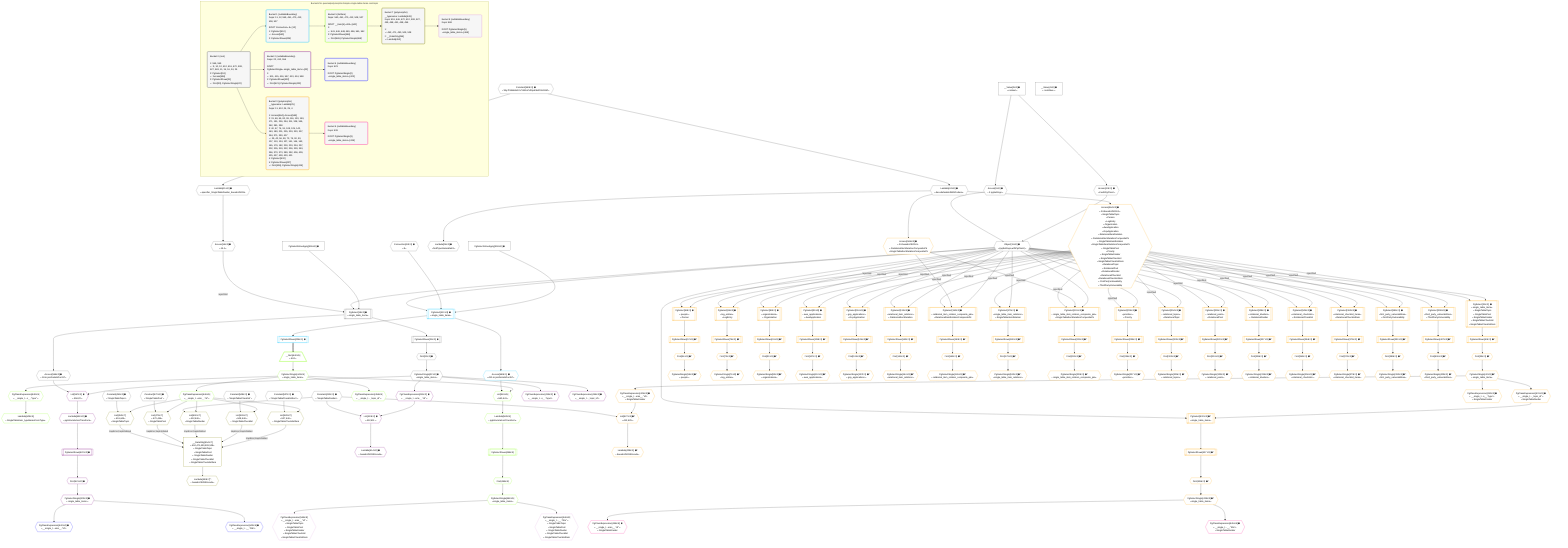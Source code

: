 %%{init: {'themeVariables': { 'fontSize': '12px'}}}%%
graph TD
    classDef path fill:#eee,stroke:#000,color:#000
    classDef plan fill:#fff,stroke-width:1px,color:#000
    classDef itemplan fill:#fff,stroke-width:2px,color:#000
    classDef unbatchedplan fill:#dff,stroke-width:1px,color:#000
    classDef sideeffectplan fill:#fcc,stroke-width:2px,color:#000
    classDef bucket fill:#f6f6f6,color:#000,stroke-width:2px,text-align:left

    subgraph "Buckets for queries/polymorphic/simple-single-table-items-root-topic"
    Bucket0("Bucket 0 (root)<br /><br />1: 555, 559<br />ᐳ: 9, 10, 12, 412, 451, 470, 508, 527, 563, 11, 15, 16, 24, 25<br />2: PgSelect[18]<br />ᐳ: Access[556]<br />3: PgSelectRows[21]<br />ᐳ: First[20], PgSelectSingle[22]"):::bucket
    Bucket1("Bucket 1 (nullableBoundary)<br />Deps: 11, 12, 559, 451, 470, 412, 508, 527<br /><br />ROOT Connectionᐸ8ᐳ[12]<br />1: PgSelect[410]<br />ᐳ: Access[560]<br />2: PgSelectRows[424]"):::bucket
    Bucket2("Bucket 2 (nullableBoundary)<br />Deps: 22, 412, 556<br /><br />ROOT PgSelectSingleᐸsingle_table_itemsᐳ[22]<br />1: <br />ᐳ: 411, 415, 416, 557, 413, 414, 558<br />2: PgSelectRows[422]<br />ᐳ: First[421], PgSelectSingle[423]"):::bucket
    Bucket3("Bucket 3 (polymorphic)<br />__typename: Lambda[25]<br />Deps: 11, 412, 24, 25, 4<br /><br />1: Access[564], Access[565]<br />2: 31, 48, 65, 82, 99, 116, 133, 153, 171, 191, 226, 294, 311, 328, 345, 362, 381, 398<br />3: 40, 57, 74, 91, 108, 125, 142, 163, 180, 201, 235, 303, 320, 337, 354, 371, 390, 407<br />ᐳ: 39, 42, 56, 59, 73, 76, 90, 93, 107, 110, 124, 127, 141, 144, 162, 165, 179, 182, 200, 203, 234, 237, 302, 305, 319, 322, 336, 339, 353, 356, 370, 373, 389, 392, 406, 409, 425, 427, 428, 430, 431<br />4: PgSelect[432]<br />5: PgSelectRows[437]<br />ᐳ: First[436], PgSelectSingle[439]"):::bucket
    Bucket4("Bucket 4 (nullableBoundary)<br />Deps: 423<br /><br />ROOT PgSelectSingle{2}ᐸsingle_table_itemsᐳ[423]"):::bucket
    Bucket5("Bucket 5 (listItem)<br />Deps: 560, 451, 470, 412, 508, 527<br /><br />ROOT __Item{5}ᐸ424ᐳ[440]<br />1: <br />ᐳ: 441, 446, 448, 449, 456, 561, 562<br />2: PgSelectRows[466]<br />ᐳ: First[465], PgSelectSingle[468]"):::bucket
    Bucket6("Bucket 6 (nullableBoundary)<br />Deps: 439<br /><br />ROOT PgSelectSingle{3}ᐸsingle_table_itemsᐳ[439]"):::bucket
    Bucket7("Bucket 7 (polymorphic)<br />__typename: Lambda[449]<br />Deps: 451, 446, 470, 412, 508, 527, 449, 468, 441, 448, 456<br /><br />1: <br />ᐳ: 452, 471, 490, 509, 528<br />2: __DataOnly[454]<br />ᐳ: Lambda[453]"):::bucket
    Bucket8("Bucket 8 (nullableBoundary)<br />Deps: 468<br /><br />ROOT PgSelectSingle{5}ᐸsingle_table_itemsᐳ[468]"):::bucket
    end
    Bucket0 --> Bucket1 & Bucket2 & Bucket3
    Bucket1 --> Bucket5
    Bucket2 --> Bucket4
    Bucket3 --> Bucket6
    Bucket5 --> Bucket7
    Bucket7 --> Bucket8

    %% plan dependencies
    PgSelect18[["PgSelect[18∈0] ➊<br />ᐸsingle_table_itemsᐳ"]]:::plan
    Object11{{"Object[11∈0] ➊<br />ᐸ{pgSettings,withPgClient}ᐳ"}}:::plan
    Access16{{"Access[16∈0] ➊<br />ᐸ15.1ᐳ"}}:::plan
    PgSelectInlineApply555["PgSelectInlineApply[555∈0] ➊"]:::plan
    Access16 -->|rejectNull| PgSelect18
    Object11 & PgSelectInlineApply555 --> PgSelect18
    Access9{{"Access[9∈0] ➊<br />ᐸ2.pgSettingsᐳ"}}:::plan
    Access10{{"Access[10∈0] ➊<br />ᐸ2.withPgClientᐳ"}}:::plan
    Access9 & Access10 --> Object11
    __Value2["__Value[2∈0] ➊<br />ᐸcontextᐳ"]:::plan
    __Value2 --> Access9
    __Value2 --> Access10
    Lambda15{{"Lambda[15∈0] ➊<br />ᐸspecifier_SingleTableDivider_base64JSONᐳ"}}:::plan
    Constant563{{"Constant[563∈0] ➊<br />ᐸ'WyJTaW5nbGVUYWJsZURpdmlkZXIiLDNd'ᐳ"}}:::plan
    Constant563 --> Lambda15
    Lambda15 --> Access16
    First20{{"First[20∈0] ➊"}}:::plan
    PgSelectRows21[["PgSelectRows[21∈0] ➊"]]:::plan
    PgSelectRows21 --> First20
    PgSelect18 --> PgSelectRows21
    PgSelectSingle22{{"PgSelectSingle[22∈0] ➊<br />ᐸsingle_table_itemsᐳ"}}:::plan
    First20 --> PgSelectSingle22
    Lambda24{{"Lambda[24∈0] ➊<br />ᐸdecodeNodeIdWithCodecsᐳ"}}:::plan
    Constant563 --> Lambda24
    Lambda25{{"Lambda[25∈0] ➊<br />ᐸfindTypeNameMatchᐳ"}}:::plan
    Lambda24 --> Lambda25
    Access556{{"Access[556∈0] ➊<br />ᐸ18.m.joinDetailsFor417ᐳ"}}:::plan
    PgSelect18 --> Access556
    __Value4["__Value[4∈0] ➊<br />ᐸrootValueᐳ"]:::plan
    Connection12{{"Connection[12∈0] ➊<br />ᐸ8ᐳ"}}:::plan
    Constant412{{"Constant[412∈0] ➊<br />ᐸ'SingleTableDivider'ᐳ"}}:::plan
    Constant451{{"Constant[451∈0] ➊<br />ᐸ'SingleTableTopic'ᐳ"}}:::plan
    Constant470{{"Constant[470∈0] ➊<br />ᐸ'SingleTablePost'ᐳ"}}:::plan
    Constant508{{"Constant[508∈0] ➊<br />ᐸ'SingleTableChecklist'ᐳ"}}:::plan
    Constant527{{"Constant[527∈0] ➊<br />ᐸ'SingleTableChecklistItem'ᐳ"}}:::plan
    PgSelectInlineApply559["PgSelectInlineApply[559∈0] ➊"]:::plan
    PgSelect410[["PgSelect[410∈1] ➊<br />ᐸsingle_table_itemsᐳ"]]:::plan
    Object11 & Connection12 & PgSelectInlineApply559 --> PgSelect410
    PgSelectRows424[["PgSelectRows[424∈1] ➊"]]:::plan
    PgSelect410 --> PgSelectRows424
    Access560{{"Access[560∈1] ➊<br />ᐸ410.m.joinDetailsFor457ᐳ"}}:::plan
    PgSelect410 --> Access560
    List561{{"List[561∈5]<br />ᐸ560,441ᐳ"}}:::plan
    PgSelectSingle441{{"PgSelectSingle[441∈5]<br />ᐸsingle_table_itemsᐳ"}}:::plan
    Access560 & PgSelectSingle441 --> List561
    __Item440[/"__Item[440∈5]<br />ᐸ424ᐳ"\]:::itemplan
    PgSelectRows424 ==> __Item440
    __Item440 --> PgSelectSingle441
    PgClassExpression446{{"PgClassExpression[446∈5]<br />ᐸ__single_t...ems__.”id”ᐳ"}}:::plan
    PgSelectSingle441 --> PgClassExpression446
    PgClassExpression448{{"PgClassExpression[448∈5]<br />ᐸ__single_t...s__.”type”ᐳ"}}:::plan
    PgSelectSingle441 --> PgClassExpression448
    Lambda449{{"Lambda[449∈5]<br />ᐸSingleTableItem_typeNameFromTypeᐳ"}}:::plan
    PgClassExpression448 --> Lambda449
    PgClassExpression456{{"PgClassExpression[456∈5]<br />ᐸ__single_t..._topic_id”ᐳ"}}:::plan
    PgSelectSingle441 --> PgClassExpression456
    First465{{"First[465∈5]"}}:::plan
    PgSelectRows466[["PgSelectRows[466∈5]"]]:::plan
    PgSelectRows466 --> First465
    Lambda562{{"Lambda[562∈5]<br />ᐸpgInlineViaJoinTransformᐳ"}}:::plan
    Lambda562 --> PgSelectRows466
    PgSelectSingle468{{"PgSelectSingle[468∈5]<br />ᐸsingle_table_itemsᐳ"}}:::plan
    First465 --> PgSelectSingle468
    List561 --> Lambda562
    __DataOnly454["__DataOnly[454∈7]<br />ᐸ452,471,490,509,528ᐳ<br />ᐳSingleTableTopic<br />ᐳSingleTablePost<br />ᐳSingleTableDivider<br />ᐳSingleTableChecklist<br />ᐳSingleTableChecklistItem"]:::plan
    List452{{"List[452∈7]<br />ᐸ451,446ᐳ<br />ᐳSingleTableTopic"}}:::plan
    List471{{"List[471∈7]<br />ᐸ470,446ᐳ<br />ᐳSingleTablePost"}}:::plan
    List490{{"List[490∈7]<br />ᐸ412,446ᐳ<br />ᐳSingleTableDivider"}}:::plan
    List509{{"List[509∈7]<br />ᐸ508,446ᐳ<br />ᐳSingleTableChecklist"}}:::plan
    List528{{"List[528∈7]<br />ᐸ527,446ᐳ<br />ᐳSingleTableChecklistItem"}}:::plan
    List452 -->|"trapError;trapInhibited"| __DataOnly454
    List471 -->|"trapError;trapInhibited"| __DataOnly454
    List490 -->|"trapError;trapInhibited"| __DataOnly454
    List509 -->|"trapError;trapInhibited"| __DataOnly454
    List528 -->|"trapError;trapInhibited"| __DataOnly454
    Constant451 & PgClassExpression446 --> List452
    Constant470 & PgClassExpression446 --> List471
    Constant412 & PgClassExpression446 --> List490
    Constant508 & PgClassExpression446 --> List509
    Constant527 & PgClassExpression446 --> List528
    Lambda453{{"Lambda[453∈7]^<br />ᐸbase64JSONEncodeᐳ"}}:::plan
    __DataOnly454 --> Lambda453
    PgClassExpression545{{"PgClassExpression[545∈8]<br />ᐸ__single_t...ems__.”id”ᐳ<br />ᐳSingleTableTopic<br />ᐳSingleTablePost<br />ᐳSingleTableDivider<br />ᐳSingleTableChecklist<br />ᐳSingleTableChecklistItem"}}:::plan
    PgSelectSingle468 --> PgClassExpression545
    PgClassExpression546{{"PgClassExpression[546∈8]<br />ᐸ__single_t...__.”title”ᐳ<br />ᐳSingleTableTopic<br />ᐳSingleTablePost<br />ᐳSingleTableDivider<br />ᐳSingleTableChecklist<br />ᐳSingleTableChecklistItem"}}:::plan
    PgSelectSingle468 --> PgClassExpression546
    List413{{"List[413∈2] ➊<br />ᐸ412,411ᐳ"}}:::plan
    PgClassExpression411{{"PgClassExpression[411∈2] ➊<br />ᐸ__single_t...ems__.”id”ᐳ"}}:::plan
    Constant412 & PgClassExpression411 --> List413
    List557{{"List[557∈2] ➊<br />ᐸ556,22ᐳ"}}:::plan
    Access556 & PgSelectSingle22 --> List557
    PgSelectSingle22 --> PgClassExpression411
    Lambda414{{"Lambda[414∈2] ➊<br />ᐸbase64JSONEncodeᐳ"}}:::plan
    List413 --> Lambda414
    PgClassExpression415{{"PgClassExpression[415∈2] ➊<br />ᐸ__single_t...s__.”type”ᐳ"}}:::plan
    PgSelectSingle22 --> PgClassExpression415
    PgClassExpression416{{"PgClassExpression[416∈2] ➊<br />ᐸ__single_t..._topic_id”ᐳ"}}:::plan
    PgSelectSingle22 --> PgClassExpression416
    First421{{"First[421∈2] ➊"}}:::plan
    PgSelectRows422[["PgSelectRows[422∈2] ➊"]]:::plan
    PgSelectRows422 --> First421
    Lambda558{{"Lambda[558∈2] ➊<br />ᐸpgInlineViaJoinTransformᐳ"}}:::plan
    Lambda558 --> PgSelectRows422
    PgSelectSingle423{{"PgSelectSingle[423∈2] ➊<br />ᐸsingle_table_itemsᐳ"}}:::plan
    First421 --> PgSelectSingle423
    List557 --> Lambda558
    PgClassExpression442{{"PgClassExpression[442∈4] ➊<br />ᐸ__single_t...ems__.”id”ᐳ"}}:::plan
    PgSelectSingle423 --> PgClassExpression442
    PgClassExpression443{{"PgClassExpression[443∈4] ➊<br />ᐸ__single_t...__.”title”ᐳ"}}:::plan
    PgSelectSingle423 --> PgClassExpression443
    PgSelect153[["PgSelect[153∈3] ➊<br />ᐸrelational_item_relation_composite_pksᐳ<br />ᐳRelationalItemRelationCompositePk"]]:::plan
    Access564{{"Access[564∈3] ➊<br />ᐸ24.base64JSON.1ᐳ<br />ᐳSingleTableTopic<br />ᐳPerson<br />ᐳLogEntry<br />ᐳOrganization<br />ᐳAwsApplication<br />ᐳGcpApplication<br />ᐳRelationalItemRelation<br />ᐳRelationalItemRelationCompositePk<br />ᐳSingleTableItemRelation<br />ᐳSingleTableItemRelationCompositePk<br />ᐳSingleTablePost<br />ᐳPriority<br />ᐳSingleTableDivider<br />ᐳSingleTableChecklist<br />ᐳSingleTableChecklistItem<br />ᐳRelationalTopic<br />ᐳRelationalPost<br />ᐳRelationalDivider<br />ᐳRelationalChecklist<br />ᐳRelationalChecklistItem<br />ᐳFirstPartyVulnerability<br />ᐳThirdPartyVulnerability"}}:::plan
    Access565{{"Access[565∈3] ➊<br />ᐸ24.base64JSON.2ᐳ<br />ᐳRelationalItemRelationCompositePk<br />ᐳSingleTableItemRelationCompositePk"}}:::plan
    Access564 -->|rejectNull| PgSelect153
    Access565 -->|rejectNull| PgSelect153
    Object11 --> PgSelect153
    PgSelect191[["PgSelect[191∈3] ➊<br />ᐸsingle_table_item_relation_composite_pksᐳ<br />ᐳSingleTableItemRelationCompositePk"]]:::plan
    Access564 -->|rejectNull| PgSelect191
    Access565 -->|rejectNull| PgSelect191
    Object11 --> PgSelect191
    PgSelect31[["PgSelect[31∈3] ➊<br />ᐸsingle_table_itemsᐳ<br />ᐳSingleTableTopic<br />ᐳSingleTablePost<br />ᐳSingleTableDivider<br />ᐳSingleTableChecklist<br />ᐳSingleTableChecklistItem"]]:::plan
    Access564 -->|rejectNull| PgSelect31
    Object11 --> PgSelect31
    PgSelect48[["PgSelect[48∈3] ➊<br />ᐸpeopleᐳ<br />ᐳPerson"]]:::plan
    Access564 -->|rejectNull| PgSelect48
    Object11 --> PgSelect48
    PgSelect65[["PgSelect[65∈3] ➊<br />ᐸlog_entriesᐳ<br />ᐳLogEntry"]]:::plan
    Access564 -->|rejectNull| PgSelect65
    Object11 --> PgSelect65
    PgSelect82[["PgSelect[82∈3] ➊<br />ᐸorganizationsᐳ<br />ᐳOrganization"]]:::plan
    Access564 -->|rejectNull| PgSelect82
    Object11 --> PgSelect82
    PgSelect99[["PgSelect[99∈3] ➊<br />ᐸaws_applicationsᐳ<br />ᐳAwsApplication"]]:::plan
    Access564 -->|rejectNull| PgSelect99
    Object11 --> PgSelect99
    PgSelect116[["PgSelect[116∈3] ➊<br />ᐸgcp_applicationsᐳ<br />ᐳGcpApplication"]]:::plan
    Access564 -->|rejectNull| PgSelect116
    Object11 --> PgSelect116
    PgSelect133[["PgSelect[133∈3] ➊<br />ᐸrelational_item_relationsᐳ<br />ᐳRelationalItemRelation"]]:::plan
    Access564 -->|rejectNull| PgSelect133
    Object11 --> PgSelect133
    PgSelect171[["PgSelect[171∈3] ➊<br />ᐸsingle_table_item_relationsᐳ<br />ᐳSingleTableItemRelation"]]:::plan
    Access564 -->|rejectNull| PgSelect171
    Object11 --> PgSelect171
    PgSelect226[["PgSelect[226∈3] ➊<br />ᐸprioritiesᐳ<br />ᐳPriority"]]:::plan
    Access564 -->|rejectNull| PgSelect226
    Object11 --> PgSelect226
    PgSelect294[["PgSelect[294∈3] ➊<br />ᐸrelational_topicsᐳ<br />ᐳRelationalTopic"]]:::plan
    Access564 -->|rejectNull| PgSelect294
    Object11 --> PgSelect294
    PgSelect311[["PgSelect[311∈3] ➊<br />ᐸrelational_postsᐳ<br />ᐳRelationalPost"]]:::plan
    Access564 -->|rejectNull| PgSelect311
    Object11 --> PgSelect311
    PgSelect328[["PgSelect[328∈3] ➊<br />ᐸrelational_dividersᐳ<br />ᐳRelationalDivider"]]:::plan
    Access564 -->|rejectNull| PgSelect328
    Object11 --> PgSelect328
    PgSelect345[["PgSelect[345∈3] ➊<br />ᐸrelational_checklistsᐳ<br />ᐳRelationalChecklist"]]:::plan
    Access564 -->|rejectNull| PgSelect345
    Object11 --> PgSelect345
    PgSelect362[["PgSelect[362∈3] ➊<br />ᐸrelational_checklist_itemsᐳ<br />ᐳRelationalChecklistItem"]]:::plan
    Access564 -->|rejectNull| PgSelect362
    Object11 --> PgSelect362
    PgSelect381[["PgSelect[381∈3] ➊<br />ᐸfirst_party_vulnerabilitiesᐳ<br />ᐳFirstPartyVulnerability"]]:::plan
    Access564 -->|rejectNull| PgSelect381
    Object11 --> PgSelect381
    PgSelect398[["PgSelect[398∈3] ➊<br />ᐸthird_party_vulnerabilitiesᐳ<br />ᐳThirdPartyVulnerability"]]:::plan
    Access564 -->|rejectNull| PgSelect398
    Object11 --> PgSelect398
    List427{{"List[427∈3] ➊^<br />ᐸ412,425ᐳ"}}:::plan
    PgClassExpression425{{"PgClassExpression[425∈3] ➊<br />ᐸ__single_t...ems__.”id”ᐳ<br />ᐳSingleTableDivider"}}:::plan
    Constant412 & PgClassExpression425 --> List427
    PgSelect432[["PgSelect[432∈3] ➊^<br />ᐸsingle_table_itemsᐳ"]]:::plan
    PgClassExpression431{{"PgClassExpression[431∈3] ➊<br />ᐸ__single_t..._topic_id”ᐳ<br />ᐳSingleTableDivider"}}:::plan
    Object11 & PgClassExpression431 --> PgSelect432
    First39{{"First[39∈3] ➊^"}}:::plan
    PgSelectRows40[["PgSelectRows[40∈3] ➊^"]]:::plan
    PgSelectRows40 --> First39
    PgSelect31 --> PgSelectRows40
    PgSelectSingle42{{"PgSelectSingle[42∈3] ➊^<br />ᐸsingle_table_itemsᐳ"}}:::plan
    First39 --> PgSelectSingle42
    First56{{"First[56∈3] ➊^"}}:::plan
    PgSelectRows57[["PgSelectRows[57∈3] ➊^"]]:::plan
    PgSelectRows57 --> First56
    PgSelect48 --> PgSelectRows57
    PgSelectSingle59{{"PgSelectSingle[59∈3] ➊^<br />ᐸpeopleᐳ"}}:::plan
    First56 --> PgSelectSingle59
    First73{{"First[73∈3] ➊^"}}:::plan
    PgSelectRows74[["PgSelectRows[74∈3] ➊^"]]:::plan
    PgSelectRows74 --> First73
    PgSelect65 --> PgSelectRows74
    PgSelectSingle76{{"PgSelectSingle[76∈3] ➊^<br />ᐸlog_entriesᐳ"}}:::plan
    First73 --> PgSelectSingle76
    First90{{"First[90∈3] ➊^"}}:::plan
    PgSelectRows91[["PgSelectRows[91∈3] ➊^"]]:::plan
    PgSelectRows91 --> First90
    PgSelect82 --> PgSelectRows91
    PgSelectSingle93{{"PgSelectSingle[93∈3] ➊^<br />ᐸorganizationsᐳ"}}:::plan
    First90 --> PgSelectSingle93
    First107{{"First[107∈3] ➊^"}}:::plan
    PgSelectRows108[["PgSelectRows[108∈3] ➊^"]]:::plan
    PgSelectRows108 --> First107
    PgSelect99 --> PgSelectRows108
    PgSelectSingle110{{"PgSelectSingle[110∈3] ➊^<br />ᐸaws_applicationsᐳ"}}:::plan
    First107 --> PgSelectSingle110
    First124{{"First[124∈3] ➊^"}}:::plan
    PgSelectRows125[["PgSelectRows[125∈3] ➊^"]]:::plan
    PgSelectRows125 --> First124
    PgSelect116 --> PgSelectRows125
    PgSelectSingle127{{"PgSelectSingle[127∈3] ➊^<br />ᐸgcp_applicationsᐳ"}}:::plan
    First124 --> PgSelectSingle127
    First141{{"First[141∈3] ➊^"}}:::plan
    PgSelectRows142[["PgSelectRows[142∈3] ➊^"]]:::plan
    PgSelectRows142 --> First141
    PgSelect133 --> PgSelectRows142
    PgSelectSingle144{{"PgSelectSingle[144∈3] ➊^<br />ᐸrelational_item_relationsᐳ"}}:::plan
    First141 --> PgSelectSingle144
    First162{{"First[162∈3] ➊^"}}:::plan
    PgSelectRows163[["PgSelectRows[163∈3] ➊^"]]:::plan
    PgSelectRows163 --> First162
    PgSelect153 --> PgSelectRows163
    PgSelectSingle165{{"PgSelectSingle[165∈3] ➊^<br />ᐸrelational_item_relation_composite_pksᐳ"}}:::plan
    First162 --> PgSelectSingle165
    First179{{"First[179∈3] ➊^"}}:::plan
    PgSelectRows180[["PgSelectRows[180∈3] ➊^"]]:::plan
    PgSelectRows180 --> First179
    PgSelect171 --> PgSelectRows180
    PgSelectSingle182{{"PgSelectSingle[182∈3] ➊^<br />ᐸsingle_table_item_relationsᐳ"}}:::plan
    First179 --> PgSelectSingle182
    First200{{"First[200∈3] ➊^"}}:::plan
    PgSelectRows201[["PgSelectRows[201∈3] ➊^"]]:::plan
    PgSelectRows201 --> First200
    PgSelect191 --> PgSelectRows201
    PgSelectSingle203{{"PgSelectSingle[203∈3] ➊^<br />ᐸsingle_table_item_relation_composite_pksᐳ"}}:::plan
    First200 --> PgSelectSingle203
    First234{{"First[234∈3] ➊^"}}:::plan
    PgSelectRows235[["PgSelectRows[235∈3] ➊^"]]:::plan
    PgSelectRows235 --> First234
    PgSelect226 --> PgSelectRows235
    PgSelectSingle237{{"PgSelectSingle[237∈3] ➊^<br />ᐸprioritiesᐳ"}}:::plan
    First234 --> PgSelectSingle237
    First302{{"First[302∈3] ➊^"}}:::plan
    PgSelectRows303[["PgSelectRows[303∈3] ➊^"]]:::plan
    PgSelectRows303 --> First302
    PgSelect294 --> PgSelectRows303
    PgSelectSingle305{{"PgSelectSingle[305∈3] ➊^<br />ᐸrelational_topicsᐳ"}}:::plan
    First302 --> PgSelectSingle305
    First319{{"First[319∈3] ➊^"}}:::plan
    PgSelectRows320[["PgSelectRows[320∈3] ➊^"]]:::plan
    PgSelectRows320 --> First319
    PgSelect311 --> PgSelectRows320
    PgSelectSingle322{{"PgSelectSingle[322∈3] ➊^<br />ᐸrelational_postsᐳ"}}:::plan
    First319 --> PgSelectSingle322
    First336{{"First[336∈3] ➊^"}}:::plan
    PgSelectRows337[["PgSelectRows[337∈3] ➊^"]]:::plan
    PgSelectRows337 --> First336
    PgSelect328 --> PgSelectRows337
    PgSelectSingle339{{"PgSelectSingle[339∈3] ➊^<br />ᐸrelational_dividersᐳ"}}:::plan
    First336 --> PgSelectSingle339
    First353{{"First[353∈3] ➊^"}}:::plan
    PgSelectRows354[["PgSelectRows[354∈3] ➊^"]]:::plan
    PgSelectRows354 --> First353
    PgSelect345 --> PgSelectRows354
    PgSelectSingle356{{"PgSelectSingle[356∈3] ➊^<br />ᐸrelational_checklistsᐳ"}}:::plan
    First353 --> PgSelectSingle356
    First370{{"First[370∈3] ➊^"}}:::plan
    PgSelectRows371[["PgSelectRows[371∈3] ➊^"]]:::plan
    PgSelectRows371 --> First370
    PgSelect362 --> PgSelectRows371
    PgSelectSingle373{{"PgSelectSingle[373∈3] ➊^<br />ᐸrelational_checklist_itemsᐳ"}}:::plan
    First370 --> PgSelectSingle373
    First389{{"First[389∈3] ➊^"}}:::plan
    PgSelectRows390[["PgSelectRows[390∈3] ➊^"]]:::plan
    PgSelectRows390 --> First389
    PgSelect381 --> PgSelectRows390
    PgSelectSingle392{{"PgSelectSingle[392∈3] ➊^<br />ᐸfirst_party_vulnerabilitiesᐳ"}}:::plan
    First389 --> PgSelectSingle392
    First406{{"First[406∈3] ➊^"}}:::plan
    PgSelectRows407[["PgSelectRows[407∈3] ➊^"]]:::plan
    PgSelectRows407 --> First406
    PgSelect398 --> PgSelectRows407
    PgSelectSingle409{{"PgSelectSingle[409∈3] ➊^<br />ᐸthird_party_vulnerabilitiesᐳ"}}:::plan
    First406 --> PgSelectSingle409
    PgSelectSingle42 --> PgClassExpression425
    Lambda428{{"Lambda[428∈3] ➊^<br />ᐸbase64JSONEncodeᐳ"}}:::plan
    List427 --> Lambda428
    PgClassExpression430{{"PgClassExpression[430∈3] ➊<br />ᐸ__single_t...s__.”type”ᐳ<br />ᐳSingleTableDivider"}}:::plan
    PgSelectSingle42 --> PgClassExpression430
    PgSelectSingle42 --> PgClassExpression431
    First436{{"First[436∈3] ➊^"}}:::plan
    PgSelectRows437[["PgSelectRows[437∈3] ➊^"]]:::plan
    PgSelectRows437 --> First436
    PgSelect432 --> PgSelectRows437
    PgSelectSingle439{{"PgSelectSingle[439∈3] ➊^<br />ᐸsingle_table_itemsᐳ"}}:::plan
    First436 --> PgSelectSingle439
    Lambda24 --> Access564
    Lambda24 --> Access565
    PgClassExpression444{{"PgClassExpression[444∈6] ➊<br />ᐸ__single_t...ems__.”id”ᐳ<br />ᐳSingleTableDivider"}}:::plan
    PgSelectSingle439 --> PgClassExpression444
    PgClassExpression445{{"PgClassExpression[445∈6] ➊<br />ᐸ__single_t...__.”title”ᐳ<br />ᐳSingleTableDivider"}}:::plan
    PgSelectSingle439 --> PgClassExpression445

    %% define steps
    classDef bucket0 stroke:#696969
    class Bucket0,__Value2,__Value4,Access9,Access10,Object11,Connection12,Lambda15,Access16,PgSelect18,First20,PgSelectRows21,PgSelectSingle22,Lambda24,Lambda25,Constant412,Constant451,Constant470,Constant508,Constant527,PgSelectInlineApply555,Access556,PgSelectInlineApply559,Constant563 bucket0
    classDef bucket1 stroke:#00bfff
    class Bucket1,PgSelect410,PgSelectRows424,Access560 bucket1
    classDef bucket2 stroke:#7f007f
    class Bucket2,PgClassExpression411,List413,Lambda414,PgClassExpression415,PgClassExpression416,First421,PgSelectRows422,PgSelectSingle423,List557,Lambda558 bucket2
    classDef bucket3 stroke:#ffa500
    class Bucket3,PgSelect31,First39,PgSelectRows40,PgSelectSingle42,PgSelect48,First56,PgSelectRows57,PgSelectSingle59,PgSelect65,First73,PgSelectRows74,PgSelectSingle76,PgSelect82,First90,PgSelectRows91,PgSelectSingle93,PgSelect99,First107,PgSelectRows108,PgSelectSingle110,PgSelect116,First124,PgSelectRows125,PgSelectSingle127,PgSelect133,First141,PgSelectRows142,PgSelectSingle144,PgSelect153,First162,PgSelectRows163,PgSelectSingle165,PgSelect171,First179,PgSelectRows180,PgSelectSingle182,PgSelect191,First200,PgSelectRows201,PgSelectSingle203,PgSelect226,First234,PgSelectRows235,PgSelectSingle237,PgSelect294,First302,PgSelectRows303,PgSelectSingle305,PgSelect311,First319,PgSelectRows320,PgSelectSingle322,PgSelect328,First336,PgSelectRows337,PgSelectSingle339,PgSelect345,First353,PgSelectRows354,PgSelectSingle356,PgSelect362,First370,PgSelectRows371,PgSelectSingle373,PgSelect381,First389,PgSelectRows390,PgSelectSingle392,PgSelect398,First406,PgSelectRows407,PgSelectSingle409,PgClassExpression425,List427,Lambda428,PgClassExpression430,PgClassExpression431,PgSelect432,First436,PgSelectRows437,PgSelectSingle439,Access564,Access565 bucket3
    classDef bucket4 stroke:#0000ff
    class Bucket4,PgClassExpression442,PgClassExpression443 bucket4
    classDef bucket5 stroke:#7fff00
    class Bucket5,__Item440,PgSelectSingle441,PgClassExpression446,PgClassExpression448,Lambda449,PgClassExpression456,First465,PgSelectRows466,PgSelectSingle468,List561,Lambda562 bucket5
    classDef bucket6 stroke:#ff1493
    class Bucket6,PgClassExpression444,PgClassExpression445 bucket6
    classDef bucket7 stroke:#808000
    class Bucket7,List452,Lambda453,__DataOnly454,List471,List490,List509,List528 bucket7
    classDef bucket8 stroke:#dda0dd
    class Bucket8,PgClassExpression545,PgClassExpression546 bucket8
